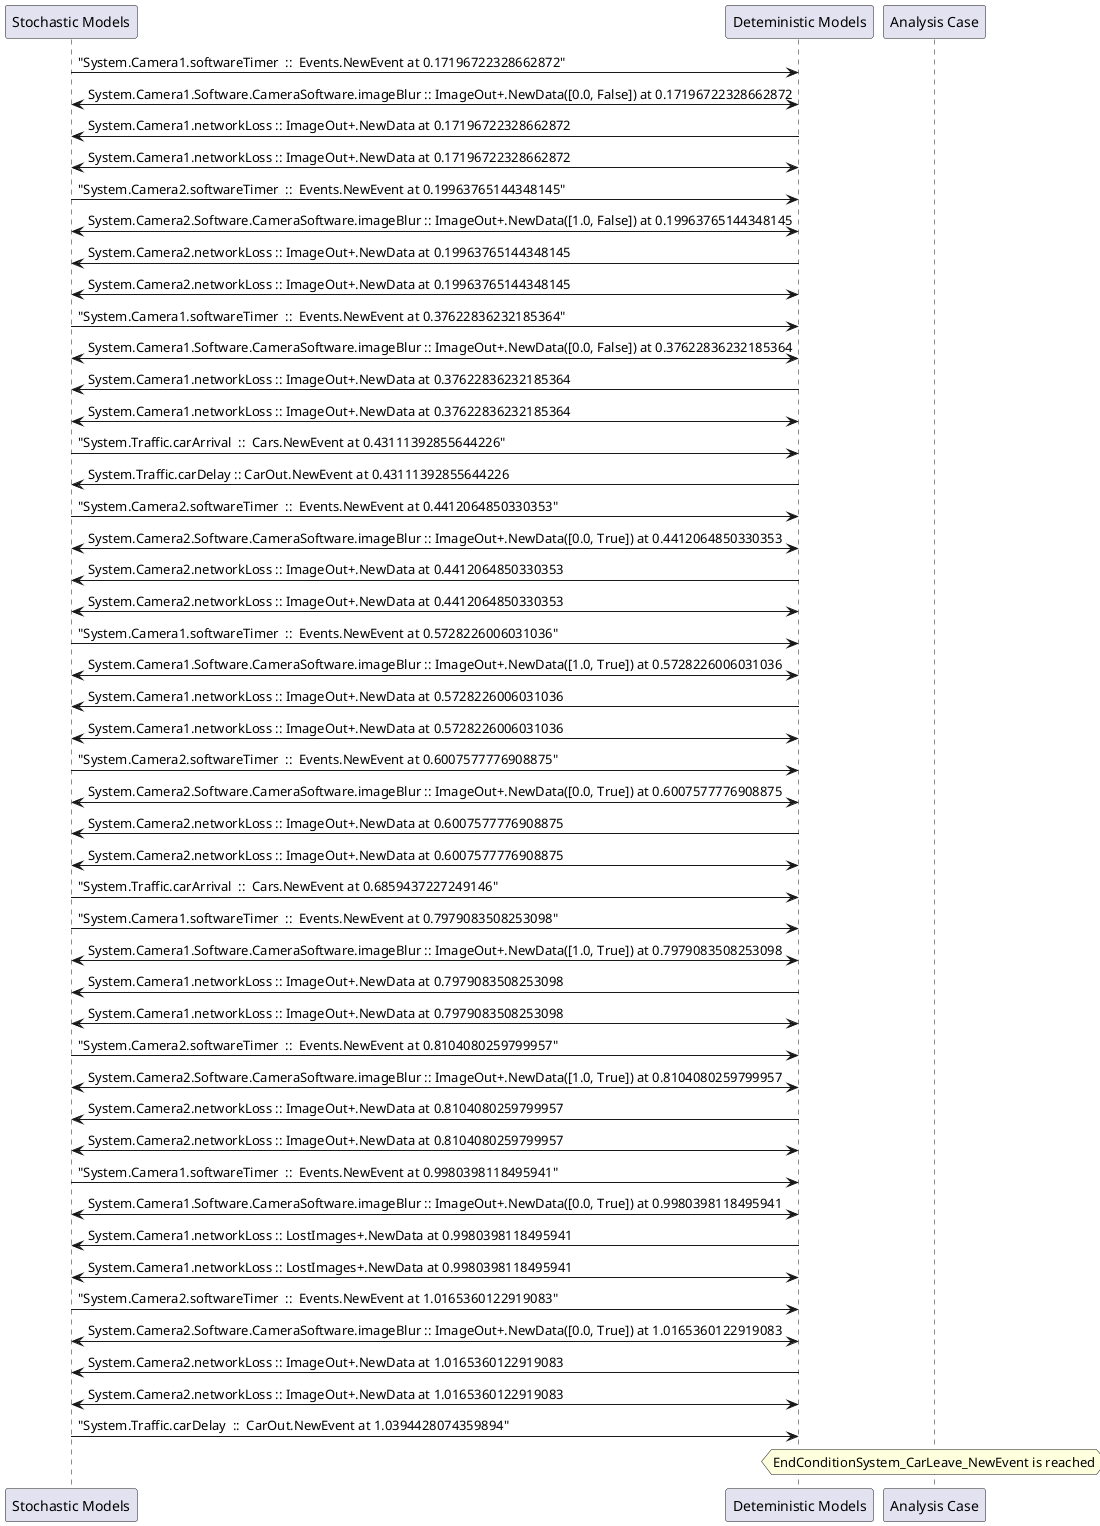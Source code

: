 
	@startuml
	participant "Stochastic Models" as stochmodel
	participant "Deteministic Models" as detmodel
	participant "Analysis Case" as analysis
	{4877_stop} stochmodel -> detmodel : "System.Camera1.softwareTimer  ::  Events.NewEvent at 0.17196722328662872"
detmodel <-> stochmodel : System.Camera1.Software.CameraSoftware.imageBlur :: ImageOut+.NewData([0.0, False]) at 0.17196722328662872
detmodel -> stochmodel : System.Camera1.networkLoss :: ImageOut+.NewData at 0.17196722328662872
detmodel <-> stochmodel : System.Camera1.networkLoss :: ImageOut+.NewData at 0.17196722328662872
{4893_stop} stochmodel -> detmodel : "System.Camera2.softwareTimer  ::  Events.NewEvent at 0.19963765144348145"
detmodel <-> stochmodel : System.Camera2.Software.CameraSoftware.imageBlur :: ImageOut+.NewData([1.0, False]) at 0.19963765144348145
detmodel -> stochmodel : System.Camera2.networkLoss :: ImageOut+.NewData at 0.19963765144348145
detmodel <-> stochmodel : System.Camera2.networkLoss :: ImageOut+.NewData at 0.19963765144348145
{4878_stop} stochmodel -> detmodel : "System.Camera1.softwareTimer  ::  Events.NewEvent at 0.37622836232185364"
detmodel <-> stochmodel : System.Camera1.Software.CameraSoftware.imageBlur :: ImageOut+.NewData([0.0, False]) at 0.37622836232185364
detmodel -> stochmodel : System.Camera1.networkLoss :: ImageOut+.NewData at 0.37622836232185364
detmodel <-> stochmodel : System.Camera1.networkLoss :: ImageOut+.NewData at 0.37622836232185364
{4909_stop} stochmodel -> detmodel : "System.Traffic.carArrival  ::  Cars.NewEvent at 0.43111392855644226"
{4917_start} detmodel -> stochmodel : System.Traffic.carDelay :: CarOut.NewEvent at 0.43111392855644226
{4894_stop} stochmodel -> detmodel : "System.Camera2.softwareTimer  ::  Events.NewEvent at 0.4412064850330353"
detmodel <-> stochmodel : System.Camera2.Software.CameraSoftware.imageBlur :: ImageOut+.NewData([0.0, True]) at 0.4412064850330353
detmodel -> stochmodel : System.Camera2.networkLoss :: ImageOut+.NewData at 0.4412064850330353
detmodel <-> stochmodel : System.Camera2.networkLoss :: ImageOut+.NewData at 0.4412064850330353
{4879_stop} stochmodel -> detmodel : "System.Camera1.softwareTimer  ::  Events.NewEvent at 0.5728226006031036"
detmodel <-> stochmodel : System.Camera1.Software.CameraSoftware.imageBlur :: ImageOut+.NewData([1.0, True]) at 0.5728226006031036
detmodel -> stochmodel : System.Camera1.networkLoss :: ImageOut+.NewData at 0.5728226006031036
detmodel <-> stochmodel : System.Camera1.networkLoss :: ImageOut+.NewData at 0.5728226006031036
{4895_stop} stochmodel -> detmodel : "System.Camera2.softwareTimer  ::  Events.NewEvent at 0.6007577776908875"
detmodel <-> stochmodel : System.Camera2.Software.CameraSoftware.imageBlur :: ImageOut+.NewData([0.0, True]) at 0.6007577776908875
detmodel -> stochmodel : System.Camera2.networkLoss :: ImageOut+.NewData at 0.6007577776908875
detmodel <-> stochmodel : System.Camera2.networkLoss :: ImageOut+.NewData at 0.6007577776908875
{4910_stop} stochmodel -> detmodel : "System.Traffic.carArrival  ::  Cars.NewEvent at 0.6859437227249146"
{4880_stop} stochmodel -> detmodel : "System.Camera1.softwareTimer  ::  Events.NewEvent at 0.7979083508253098"
detmodel <-> stochmodel : System.Camera1.Software.CameraSoftware.imageBlur :: ImageOut+.NewData([1.0, True]) at 0.7979083508253098
detmodel -> stochmodel : System.Camera1.networkLoss :: ImageOut+.NewData at 0.7979083508253098
detmodel <-> stochmodel : System.Camera1.networkLoss :: ImageOut+.NewData at 0.7979083508253098
{4896_stop} stochmodel -> detmodel : "System.Camera2.softwareTimer  ::  Events.NewEvent at 0.8104080259799957"
detmodel <-> stochmodel : System.Camera2.Software.CameraSoftware.imageBlur :: ImageOut+.NewData([1.0, True]) at 0.8104080259799957
detmodel -> stochmodel : System.Camera2.networkLoss :: ImageOut+.NewData at 0.8104080259799957
detmodel <-> stochmodel : System.Camera2.networkLoss :: ImageOut+.NewData at 0.8104080259799957
{4881_stop} stochmodel -> detmodel : "System.Camera1.softwareTimer  ::  Events.NewEvent at 0.9980398118495941"
detmodel <-> stochmodel : System.Camera1.Software.CameraSoftware.imageBlur :: ImageOut+.NewData([0.0, True]) at 0.9980398118495941
detmodel -> stochmodel : System.Camera1.networkLoss :: LostImages+.NewData at 0.9980398118495941
detmodel <-> stochmodel : System.Camera1.networkLoss :: LostImages+.NewData at 0.9980398118495941
{4897_stop} stochmodel -> detmodel : "System.Camera2.softwareTimer  ::  Events.NewEvent at 1.0165360122919083"
detmodel <-> stochmodel : System.Camera2.Software.CameraSoftware.imageBlur :: ImageOut+.NewData([0.0, True]) at 1.0165360122919083
detmodel -> stochmodel : System.Camera2.networkLoss :: ImageOut+.NewData at 1.0165360122919083
detmodel <-> stochmodel : System.Camera2.networkLoss :: ImageOut+.NewData at 1.0165360122919083
{4917_stop} stochmodel -> detmodel : "System.Traffic.carDelay  ::  CarOut.NewEvent at 1.0394428074359894"
{4917_start} <-> {4917_stop} : delay
hnote over analysis 
EndConditionSystem_CarLeave_NewEvent is reached
endnote
@enduml